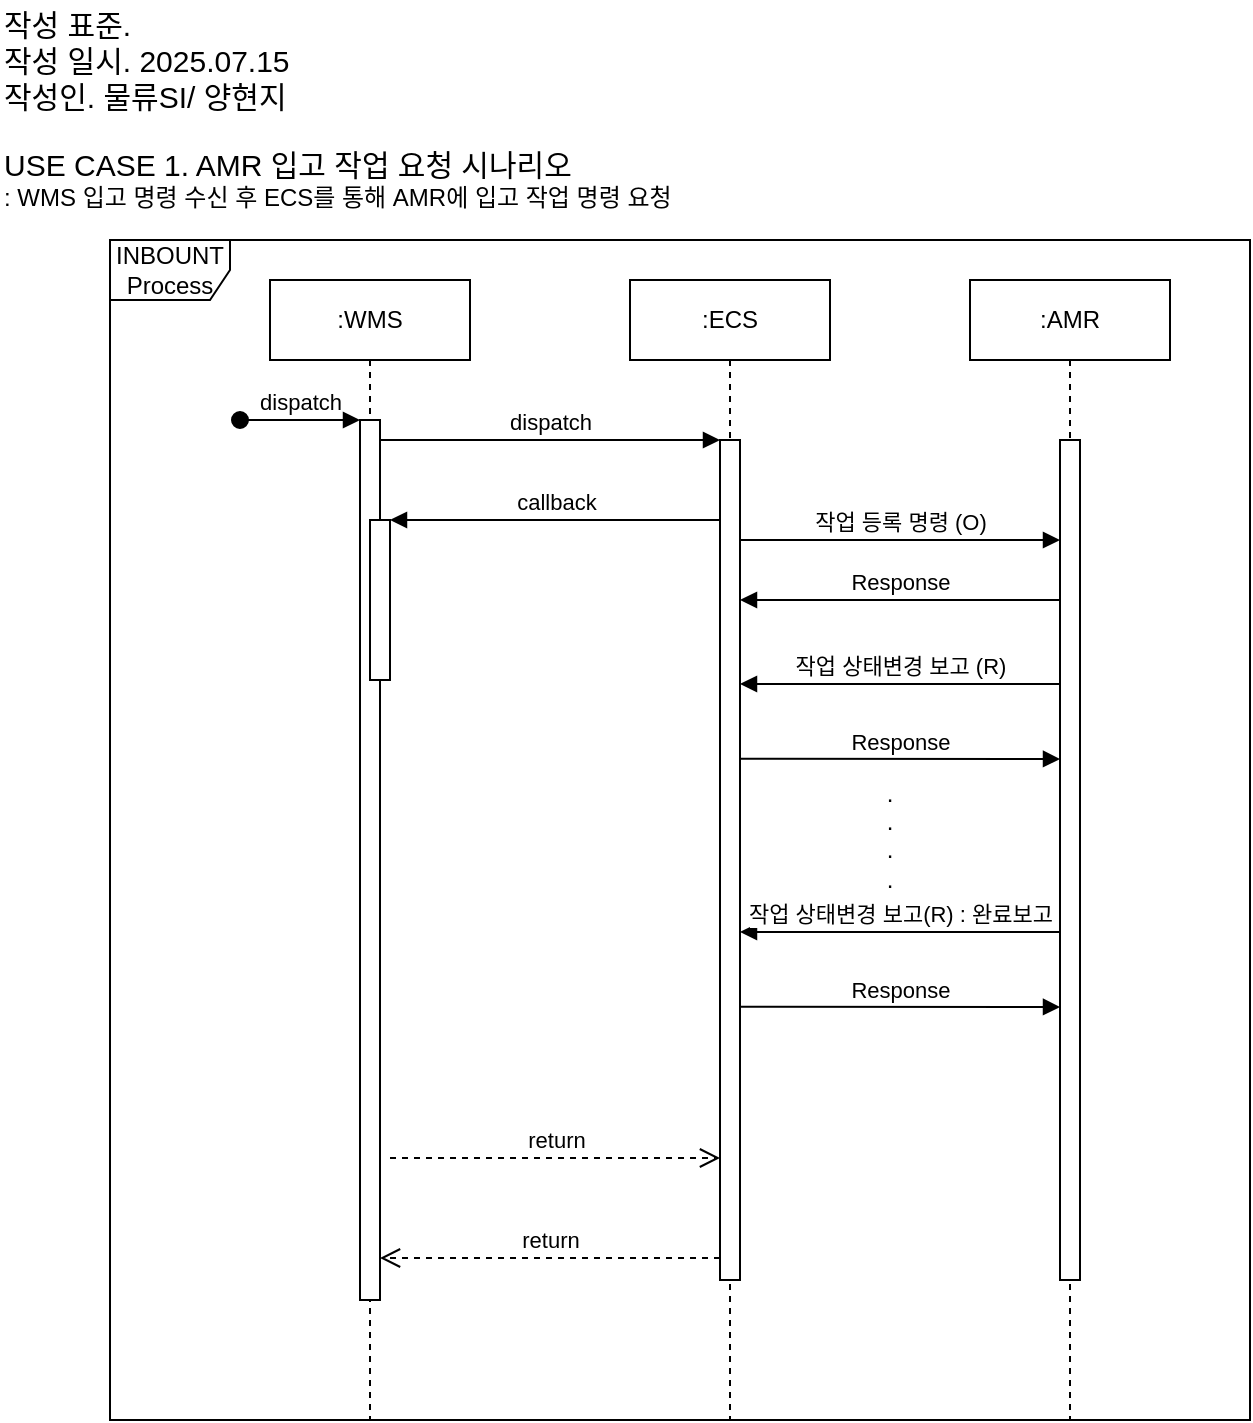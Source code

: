 <mxfile version="28.0.4">
  <diagram name="Page-1" id="2YBvvXClWsGukQMizWep">
    <mxGraphModel dx="1200" dy="866" grid="1" gridSize="10" guides="1" tooltips="1" connect="1" arrows="1" fold="1" page="1" pageScale="1" pageWidth="850" pageHeight="1100" math="0" shadow="0">
      <root>
        <mxCell id="0" />
        <mxCell id="1" parent="0" />
        <mxCell id="aM9ryv3xv72pqoxQDRHE-1" value=":WMS" style="shape=umlLifeline;perimeter=lifelinePerimeter;whiteSpace=wrap;html=1;container=0;dropTarget=0;collapsible=0;recursiveResize=0;outlineConnect=0;portConstraint=eastwest;newEdgeStyle={&quot;edgeStyle&quot;:&quot;elbowEdgeStyle&quot;,&quot;elbow&quot;:&quot;vertical&quot;,&quot;curved&quot;:0,&quot;rounded&quot;:0};" parent="1" vertex="1">
          <mxGeometry x="140" y="140" width="100" height="570" as="geometry" />
        </mxCell>
        <mxCell id="aM9ryv3xv72pqoxQDRHE-2" value="" style="html=1;points=[];perimeter=orthogonalPerimeter;outlineConnect=0;targetShapes=umlLifeline;portConstraint=eastwest;newEdgeStyle={&quot;edgeStyle&quot;:&quot;elbowEdgeStyle&quot;,&quot;elbow&quot;:&quot;vertical&quot;,&quot;curved&quot;:0,&quot;rounded&quot;:0};" parent="aM9ryv3xv72pqoxQDRHE-1" vertex="1">
          <mxGeometry x="45" y="70" width="10" height="440" as="geometry" />
        </mxCell>
        <mxCell id="aM9ryv3xv72pqoxQDRHE-3" value="dispatch" style="html=1;verticalAlign=bottom;startArrow=oval;endArrow=block;startSize=8;edgeStyle=elbowEdgeStyle;elbow=vertical;curved=0;rounded=0;" parent="aM9ryv3xv72pqoxQDRHE-1" target="aM9ryv3xv72pqoxQDRHE-2" edge="1">
          <mxGeometry relative="1" as="geometry">
            <mxPoint x="-15" y="70" as="sourcePoint" />
          </mxGeometry>
        </mxCell>
        <mxCell id="aM9ryv3xv72pqoxQDRHE-4" value="" style="html=1;points=[];perimeter=orthogonalPerimeter;outlineConnect=0;targetShapes=umlLifeline;portConstraint=eastwest;newEdgeStyle={&quot;edgeStyle&quot;:&quot;elbowEdgeStyle&quot;,&quot;elbow&quot;:&quot;vertical&quot;,&quot;curved&quot;:0,&quot;rounded&quot;:0};" parent="aM9ryv3xv72pqoxQDRHE-1" vertex="1">
          <mxGeometry x="50" y="120" width="10" height="80" as="geometry" />
        </mxCell>
        <mxCell id="aM9ryv3xv72pqoxQDRHE-5" value=":ECS" style="shape=umlLifeline;perimeter=lifelinePerimeter;whiteSpace=wrap;html=1;container=0;dropTarget=0;collapsible=0;recursiveResize=0;outlineConnect=0;portConstraint=eastwest;newEdgeStyle={&quot;edgeStyle&quot;:&quot;elbowEdgeStyle&quot;,&quot;elbow&quot;:&quot;vertical&quot;,&quot;curved&quot;:0,&quot;rounded&quot;:0};" parent="1" vertex="1">
          <mxGeometry x="320" y="140" width="100" height="570" as="geometry" />
        </mxCell>
        <mxCell id="aM9ryv3xv72pqoxQDRHE-6" value="" style="html=1;points=[];perimeter=orthogonalPerimeter;outlineConnect=0;targetShapes=umlLifeline;portConstraint=eastwest;newEdgeStyle={&quot;edgeStyle&quot;:&quot;elbowEdgeStyle&quot;,&quot;elbow&quot;:&quot;vertical&quot;,&quot;curved&quot;:0,&quot;rounded&quot;:0};" parent="aM9ryv3xv72pqoxQDRHE-5" vertex="1">
          <mxGeometry x="45" y="80" width="10" height="420" as="geometry" />
        </mxCell>
        <mxCell id="aM9ryv3xv72pqoxQDRHE-7" value="dispatch" style="html=1;verticalAlign=bottom;endArrow=block;edgeStyle=elbowEdgeStyle;elbow=vertical;curved=0;rounded=0;" parent="1" source="aM9ryv3xv72pqoxQDRHE-2" target="aM9ryv3xv72pqoxQDRHE-6" edge="1">
          <mxGeometry relative="1" as="geometry">
            <mxPoint x="295" y="230" as="sourcePoint" />
            <Array as="points">
              <mxPoint x="280" y="220" />
            </Array>
          </mxGeometry>
        </mxCell>
        <mxCell id="aM9ryv3xv72pqoxQDRHE-8" value="return" style="html=1;verticalAlign=bottom;endArrow=open;dashed=1;endSize=8;edgeStyle=elbowEdgeStyle;elbow=vertical;curved=0;rounded=0;" parent="1" edge="1">
          <mxGeometry relative="1" as="geometry">
            <mxPoint x="195" y="629" as="targetPoint" />
            <Array as="points">
              <mxPoint x="290" y="629" />
            </Array>
            <mxPoint x="365" y="629" as="sourcePoint" />
          </mxGeometry>
        </mxCell>
        <mxCell id="aM9ryv3xv72pqoxQDRHE-9" value="callback" style="html=1;verticalAlign=bottom;endArrow=block;edgeStyle=elbowEdgeStyle;elbow=vertical;curved=0;rounded=0;" parent="1" source="aM9ryv3xv72pqoxQDRHE-6" target="aM9ryv3xv72pqoxQDRHE-4" edge="1">
          <mxGeometry relative="1" as="geometry">
            <mxPoint x="275" y="260" as="sourcePoint" />
            <Array as="points">
              <mxPoint x="290" y="260" />
            </Array>
          </mxGeometry>
        </mxCell>
        <mxCell id="aM9ryv3xv72pqoxQDRHE-10" value="return" style="html=1;verticalAlign=bottom;endArrow=open;dashed=1;endSize=8;edgeStyle=elbowEdgeStyle;elbow=vertical;curved=0;rounded=0;" parent="1" edge="1">
          <mxGeometry relative="1" as="geometry">
            <mxPoint x="365" y="579" as="targetPoint" />
            <Array as="points">
              <mxPoint x="280" y="579" />
            </Array>
            <mxPoint x="200" y="579" as="sourcePoint" />
          </mxGeometry>
        </mxCell>
        <mxCell id="IH7ZDO6dK_49iUQYEOAa-1" value=":AMR" style="shape=umlLifeline;perimeter=lifelinePerimeter;whiteSpace=wrap;html=1;container=0;dropTarget=0;collapsible=0;recursiveResize=0;outlineConnect=0;portConstraint=eastwest;newEdgeStyle={&quot;edgeStyle&quot;:&quot;elbowEdgeStyle&quot;,&quot;elbow&quot;:&quot;vertical&quot;,&quot;curved&quot;:0,&quot;rounded&quot;:0};" vertex="1" parent="1">
          <mxGeometry x="490" y="140" width="100" height="570" as="geometry" />
        </mxCell>
        <mxCell id="IH7ZDO6dK_49iUQYEOAa-2" value="" style="html=1;points=[];perimeter=orthogonalPerimeter;outlineConnect=0;targetShapes=umlLifeline;portConstraint=eastwest;newEdgeStyle={&quot;edgeStyle&quot;:&quot;elbowEdgeStyle&quot;,&quot;elbow&quot;:&quot;vertical&quot;,&quot;curved&quot;:0,&quot;rounded&quot;:0};" vertex="1" parent="IH7ZDO6dK_49iUQYEOAa-1">
          <mxGeometry x="45" y="80" width="10" height="420" as="geometry" />
        </mxCell>
        <mxCell id="IH7ZDO6dK_49iUQYEOAa-10" value="&lt;font style=&quot;font-size: 15px;&quot;&gt;USE CASE 1. AMR 입고 작업 요청 시나리오&lt;/font&gt;&lt;div&gt;: WMS 입고 명령 수신 후 ECS를 통해 AMR에 입고 작업 명령 요청&lt;/div&gt;" style="text;html=1;align=left;verticalAlign=middle;whiteSpace=wrap;rounded=0;" vertex="1" parent="1">
          <mxGeometry x="5" y="60" width="420" height="60" as="geometry" />
        </mxCell>
        <mxCell id="IH7ZDO6dK_49iUQYEOAa-11" value="&lt;span style=&quot;font-size: 15px;&quot;&gt;작성 표준.&amp;nbsp;&lt;/span&gt;&lt;div&gt;&lt;span style=&quot;font-size: 15px;&quot;&gt;작성 일시. 2025.07.15&lt;/span&gt;&lt;/div&gt;&lt;div&gt;&lt;span style=&quot;font-size: 15px;&quot;&gt;작성인. 물류SI/ 양현지&lt;/span&gt;&lt;/div&gt;" style="text;html=1;align=left;verticalAlign=middle;whiteSpace=wrap;rounded=0;" vertex="1" parent="1">
          <mxGeometry x="5" width="420" height="60" as="geometry" />
        </mxCell>
        <mxCell id="IH7ZDO6dK_49iUQYEOAa-13" value="INBOUNT Process" style="shape=umlFrame;whiteSpace=wrap;html=1;pointerEvents=0;" vertex="1" parent="1">
          <mxGeometry x="60" y="120" width="570" height="590" as="geometry" />
        </mxCell>
        <mxCell id="IH7ZDO6dK_49iUQYEOAa-14" value="작업 등록 명령 (O)" style="html=1;verticalAlign=bottom;endArrow=block;edgeStyle=elbowEdgeStyle;elbow=vertical;curved=0;rounded=0;" edge="1" parent="1" source="aM9ryv3xv72pqoxQDRHE-6" target="IH7ZDO6dK_49iUQYEOAa-2">
          <mxGeometry relative="1" as="geometry">
            <mxPoint x="370" y="270" as="sourcePoint" />
            <Array as="points">
              <mxPoint x="455" y="270" />
            </Array>
            <mxPoint x="500" y="270" as="targetPoint" />
          </mxGeometry>
        </mxCell>
        <mxCell id="IH7ZDO6dK_49iUQYEOAa-15" value="Response" style="html=1;verticalAlign=bottom;endArrow=block;edgeStyle=elbowEdgeStyle;elbow=vertical;curved=0;rounded=0;" edge="1" parent="1" source="IH7ZDO6dK_49iUQYEOAa-2" target="aM9ryv3xv72pqoxQDRHE-6">
          <mxGeometry relative="1" as="geometry">
            <mxPoint x="500" y="260" as="sourcePoint" />
            <Array as="points">
              <mxPoint x="530" y="300" />
            </Array>
            <mxPoint x="660" y="260" as="targetPoint" />
          </mxGeometry>
        </mxCell>
        <mxCell id="IH7ZDO6dK_49iUQYEOAa-17" value="작업 상태변경 보고 (R)" style="html=1;verticalAlign=bottom;endArrow=block;edgeStyle=elbowEdgeStyle;elbow=vertical;curved=0;rounded=0;" edge="1" parent="1">
          <mxGeometry relative="1" as="geometry">
            <mxPoint x="535" y="342" as="sourcePoint" />
            <Array as="points">
              <mxPoint x="530" y="342" />
            </Array>
            <mxPoint x="375" y="342" as="targetPoint" />
          </mxGeometry>
        </mxCell>
        <mxCell id="IH7ZDO6dK_49iUQYEOAa-18" value="Response" style="html=1;verticalAlign=bottom;endArrow=block;edgeStyle=elbowEdgeStyle;elbow=vertical;curved=0;rounded=0;" edge="1" parent="1" target="IH7ZDO6dK_49iUQYEOAa-2">
          <mxGeometry relative="1" as="geometry">
            <mxPoint x="375" y="379.41" as="sourcePoint" />
            <Array as="points" />
            <mxPoint x="720" y="379.41" as="targetPoint" />
          </mxGeometry>
        </mxCell>
        <mxCell id="IH7ZDO6dK_49iUQYEOAa-19" value=".&lt;div&gt;.&lt;/div&gt;&lt;div&gt;.&lt;/div&gt;&lt;div&gt;.&lt;/div&gt;&lt;div&gt;&lt;br&gt;&lt;/div&gt;" style="text;html=1;align=center;verticalAlign=middle;whiteSpace=wrap;rounded=0;" vertex="1" parent="1">
          <mxGeometry x="420" y="410" width="60" height="30" as="geometry" />
        </mxCell>
        <mxCell id="IH7ZDO6dK_49iUQYEOAa-20" value="작업 상태변경 보고(R) : 완료보고" style="html=1;verticalAlign=bottom;endArrow=block;edgeStyle=elbowEdgeStyle;elbow=vertical;curved=0;rounded=0;" edge="1" parent="1">
          <mxGeometry relative="1" as="geometry">
            <mxPoint x="535" y="466" as="sourcePoint" />
            <Array as="points">
              <mxPoint x="530" y="466" />
            </Array>
            <mxPoint x="375" y="466" as="targetPoint" />
          </mxGeometry>
        </mxCell>
        <mxCell id="IH7ZDO6dK_49iUQYEOAa-21" value="Response" style="html=1;verticalAlign=bottom;endArrow=block;edgeStyle=elbowEdgeStyle;elbow=vertical;curved=0;rounded=0;" edge="1" parent="1">
          <mxGeometry relative="1" as="geometry">
            <mxPoint x="375" y="503.41" as="sourcePoint" />
            <Array as="points" />
            <mxPoint x="535" y="504" as="targetPoint" />
          </mxGeometry>
        </mxCell>
      </root>
    </mxGraphModel>
  </diagram>
</mxfile>
